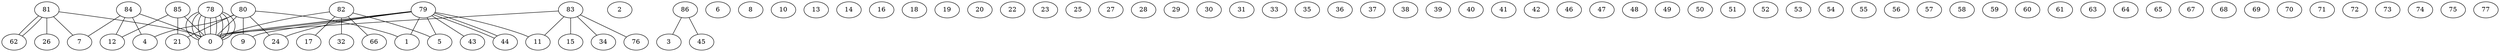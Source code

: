 graph G {
0;
1;
2;
3;
4;
5;
6;
7;
8;
9;
10;
11;
12;
13;
14;
15;
16;
17;
18;
19;
20;
21;
22;
23;
24;
25;
26;
27;
28;
29;
30;
31;
32;
33;
34;
35;
36;
37;
38;
39;
40;
41;
42;
43;
44;
45;
46;
47;
48;
49;
50;
51;
52;
53;
54;
55;
56;
57;
58;
59;
60;
61;
62;
63;
64;
65;
66;
67;
68;
69;
70;
71;
72;
73;
74;
75;
76;
77;
78;
79;
80;
81;
82;
83;
84;
85;
86;
86--45 ;
86--3 ;
85--12 ;
85--21 ;
85--0 ;
84--7 ;
84--12 ;
84--4 ;
84--0 ;
83--15 ;
83--76 ;
83--11 ;
83--34 ;
83--0 ;
82--5 ;
82--17 ;
82--66 ;
82--32 ;
82--0 ;
81--62 ;
81--62 ;
81--26 ;
81--7 ;
81--0 ;
80--4 ;
80--9 ;
80--24 ;
80--21 ;
80--1 ;
80--0 ;
79--9 ;
79--5 ;
79--24 ;
79--43 ;
79--44 ;
79--44 ;
79--11 ;
79--0 ;
79--1 ;
79--0 ;
78--0 ;
78--0 ;
78--0 ;
78--0 ;
78--0 ;
78--0 ;
78--0 ;
78--0 ;
78--0 ;
}
